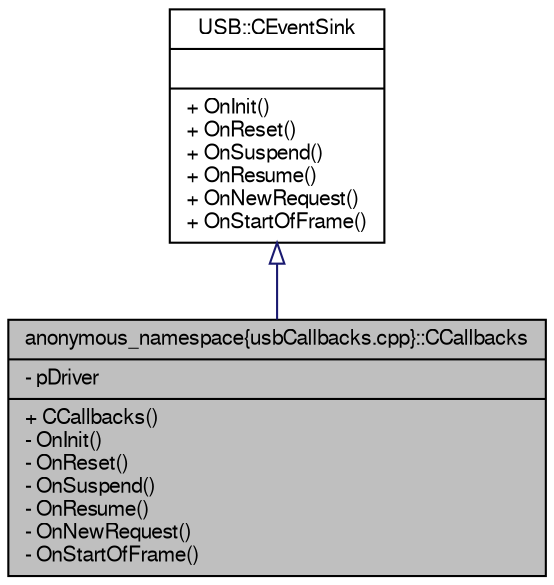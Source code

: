 digraph G
{
  bgcolor="transparent";
  edge [fontname="FreeSans",fontsize=10,labelfontname="FreeSans",labelfontsize=10];
  node [fontname="FreeSans",fontsize=10,shape=record];
  Node1 [label="{anonymous_namespace\{usbCallbacks.cpp\}::CCallbacks\n|- pDriver\l|+ CCallbacks()\l- OnInit()\l- OnReset()\l- OnSuspend()\l- OnResume()\l- OnNewRequest()\l- OnStartOfFrame()\l}",height=0.2,width=0.4,color="black", fillcolor="grey75", style="filled" fontcolor="black"];
  Node2 -> Node1 [dir=back,color="midnightblue",fontsize=10,style="solid",arrowtail="empty",fontname="FreeSans"];
  Node2 [label="{USB::CEventSink\n||+ OnInit()\l+ OnReset()\l+ OnSuspend()\l+ OnResume()\l+ OnNewRequest()\l+ OnStartOfFrame()\l}",height=0.2,width=0.4,color="black",URL="$class_u_s_b_1_1_c_event_sink.html",tooltip="Abstract class that declares various event sinks (callbacks) called by the USB low-level..."];
}
